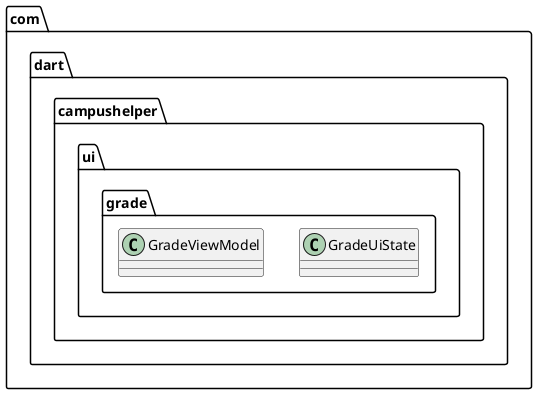 @startuml
class com.dart.campushelper.ui.grade.GradeUiState {
}
class com.dart.campushelper.ui.grade.GradeViewModel {
}
@enduml